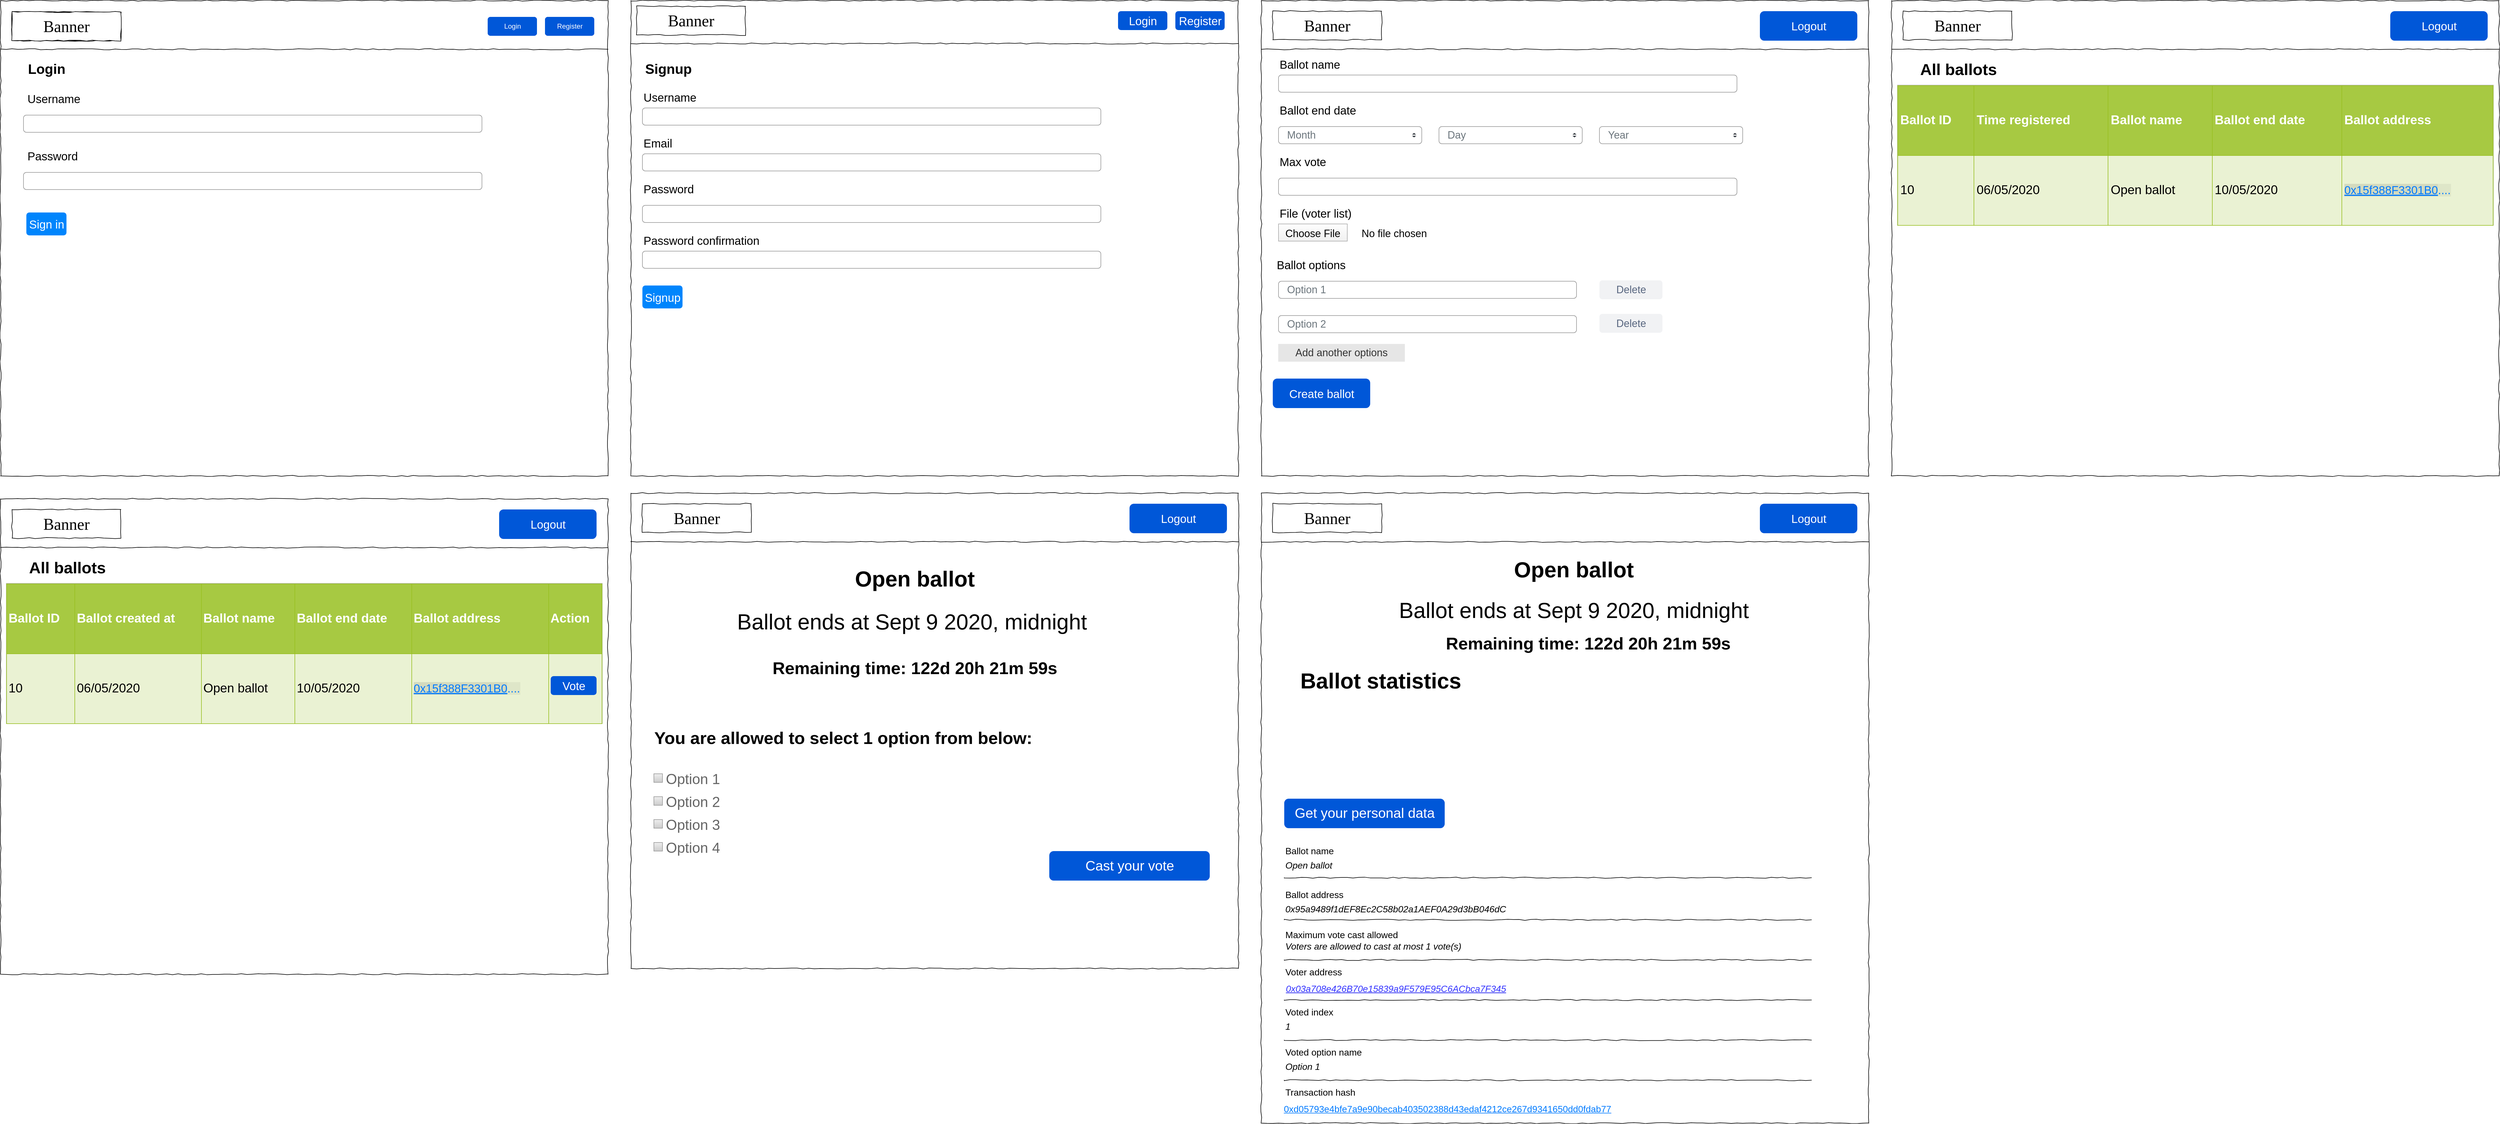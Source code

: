 <mxfile version="13.0.9" type="github"><diagram name="Page-1" id="03018318-947c-dd8e-b7a3-06fadd420f32"><mxGraphModel dx="5590" dy="1480" grid="1" gridSize="10" guides="1" tooltips="1" connect="1" arrows="1" fold="1" page="1" pageScale="1" pageWidth="1100" pageHeight="850" background="#ffffff" math="0" shadow="0"><root><mxCell id="0"/><mxCell id="1" parent="0"/><mxCell id="677b7b8949515195-9" value="" style="line;strokeWidth=1;html=1;rounded=0;shadow=0;labelBackgroundColor=none;fillColor=none;fontFamily=Verdana;fontSize=14;fontColor=#000000;align=center;comic=1;" parent="1" vertex="1"><mxGeometry x="-1080" y="930" width="1060" height="10" as="geometry"/></mxCell><mxCell id="ZQMXC3zUCRYEKw2udhes-1" value="" style="whiteSpace=wrap;html=1;rounded=0;shadow=0;labelBackgroundColor=none;strokeColor=#000000;strokeWidth=1;fillColor=none;fontFamily=Verdana;fontSize=12;fontColor=#000000;align=center;comic=1;" vertex="1" parent="1"><mxGeometry x="-1080" y="850" width="1060" height="830" as="geometry"/></mxCell><mxCell id="ZQMXC3zUCRYEKw2udhes-2" value="Banner" style="whiteSpace=wrap;html=1;rounded=0;shadow=0;labelBackgroundColor=none;strokeWidth=1;fontFamily=Verdana;fontSize=28;align=center;comic=1;" vertex="1" parent="1"><mxGeometry x="-1060" y="870" width="190" height="50" as="geometry"/></mxCell><mxCell id="ZQMXC3zUCRYEKw2udhes-9" value="Login" style="rounded=1;fillColor=#0057D8;strokeColor=none;html=1;fontColor=#ffffff;align=center;verticalAlign=middle;fontStyle=0;fontSize=12" vertex="1" parent="1"><mxGeometry x="-230" y="878.5" width="86" height="33" as="geometry"/></mxCell><mxCell id="ZQMXC3zUCRYEKw2udhes-10" value="Register" style="rounded=1;fillColor=#0057D8;strokeColor=none;html=1;fontColor=#ffffff;align=center;verticalAlign=middle;fontStyle=0;fontSize=12" vertex="1" parent="1"><mxGeometry x="-130" y="878.5" width="86" height="33" as="geometry"/></mxCell><mxCell id="ZQMXC3zUCRYEKw2udhes-11" value="Login" style="text;strokeColor=none;fillColor=none;html=1;fontSize=24;fontStyle=1;verticalAlign=middle;align=center;" vertex="1" parent="1"><mxGeometry x="-1050" y="950" width="100" height="40" as="geometry"/></mxCell><mxCell id="ZQMXC3zUCRYEKw2udhes-12" value="Username" style="fillColor=none;strokeColor=none;align=left;fontSize=20;" vertex="1" parent="1"><mxGeometry width="260" height="40" relative="1" as="geometry"><mxPoint x="-1035" y="1000" as="offset"/></mxGeometry></mxCell><mxCell id="ZQMXC3zUCRYEKw2udhes-13" value="" style="html=1;shadow=0;dashed=0;shape=mxgraph.bootstrap.rrect;rSize=5;fillColor=none;strokeColor=#999999;align=left;spacing=15;fontSize=14;fontColor=#6C767D;" vertex="1" parent="1"><mxGeometry width="800" height="30" relative="1" as="geometry"><mxPoint x="-1040" y="1050" as="offset"/></mxGeometry></mxCell><mxCell id="ZQMXC3zUCRYEKw2udhes-15" value="Password" style="fillColor=none;strokeColor=none;align=left;fontSize=20;" vertex="1" parent="1"><mxGeometry width="260" height="40" relative="1" as="geometry"><mxPoint x="-1035" y="1100" as="offset"/></mxGeometry></mxCell><mxCell id="ZQMXC3zUCRYEKw2udhes-16" value="" style="html=1;shadow=0;dashed=0;shape=mxgraph.bootstrap.rrect;rSize=5;fillColor=none;strokeColor=#999999;align=left;spacing=15;fontSize=14;fontColor=#6C767D;" vertex="1" parent="1"><mxGeometry width="800" height="30" relative="1" as="geometry"><mxPoint x="-1040" y="1150" as="offset"/></mxGeometry></mxCell><mxCell id="ZQMXC3zUCRYEKw2udhes-18" value="Sign in" style="html=1;shadow=0;dashed=0;shape=mxgraph.bootstrap.rrect;rSize=5;fillColor=#0085FC;strokeColor=none;align=center;fontSize=20;fontColor=#FFFFFF;" vertex="1" parent="1"><mxGeometry width="70" height="40" relative="1" as="geometry"><mxPoint x="-1035" y="1220" as="offset"/></mxGeometry></mxCell><mxCell id="ZQMXC3zUCRYEKw2udhes-92" value="" style="line;strokeWidth=1;html=1;rounded=0;shadow=0;labelBackgroundColor=none;fillColor=none;fontFamily=Verdana;fontSize=14;fontColor=#000000;align=center;comic=1;" vertex="1" parent="1"><mxGeometry x="20" y="920" width="1060" height="10" as="geometry"/></mxCell><mxCell id="ZQMXC3zUCRYEKw2udhes-93" value="" style="whiteSpace=wrap;html=1;rounded=0;shadow=0;labelBackgroundColor=none;strokeColor=#000000;strokeWidth=1;fillColor=none;fontFamily=Verdana;fontSize=12;fontColor=#000000;align=center;comic=1;" vertex="1" parent="1"><mxGeometry x="20" y="850" width="1060" height="830" as="geometry"/></mxCell><mxCell id="ZQMXC3zUCRYEKw2udhes-95" value="&lt;font style=&quot;font-size: 20px&quot;&gt;Login&lt;/font&gt;" style="rounded=1;fillColor=#0057D8;strokeColor=none;html=1;fontColor=#ffffff;align=center;verticalAlign=middle;fontStyle=0;fontSize=12" vertex="1" parent="1"><mxGeometry x="870" y="868.5" width="86" height="33" as="geometry"/></mxCell><mxCell id="ZQMXC3zUCRYEKw2udhes-96" value="&lt;font style=&quot;font-size: 20px&quot;&gt;Register&lt;/font&gt;" style="rounded=1;fillColor=#0057D8;strokeColor=none;html=1;fontColor=#ffffff;align=center;verticalAlign=middle;fontStyle=0;fontSize=12" vertex="1" parent="1"><mxGeometry x="970" y="868.5" width="86" height="33" as="geometry"/></mxCell><mxCell id="ZQMXC3zUCRYEKw2udhes-104" value="Banner" style="whiteSpace=wrap;html=1;rounded=0;shadow=0;labelBackgroundColor=none;strokeWidth=1;fontFamily=Verdana;fontSize=28;align=center;comic=1;" vertex="1" parent="1"><mxGeometry x="30" y="860" width="190" height="50" as="geometry"/></mxCell><mxCell id="ZQMXC3zUCRYEKw2udhes-133" value="Username" style="fillColor=none;strokeColor=none;align=left;fontSize=20;" vertex="1" parent="1"><mxGeometry x="40" y="997.5" width="260" height="40" as="geometry"/></mxCell><mxCell id="ZQMXC3zUCRYEKw2udhes-134" value="" style="html=1;shadow=0;dashed=0;shape=mxgraph.bootstrap.rrect;rSize=5;fillColor=none;strokeColor=#999999;align=left;spacing=15;fontSize=14;fontColor=#6C767D;" vertex="1" parent="1"><mxGeometry width="800" height="30" relative="1" as="geometry"><mxPoint x="40" y="1037.5" as="offset"/></mxGeometry></mxCell><mxCell id="ZQMXC3zUCRYEKw2udhes-136" value="" style="html=1;shadow=0;dashed=0;shape=mxgraph.bootstrap.rrect;rSize=5;fillColor=none;strokeColor=#999999;align=left;spacing=15;fontSize=14;fontColor=#6C767D;" vertex="1" parent="1"><mxGeometry width="800" height="30" relative="1" as="geometry"><mxPoint x="40" y="1117.5" as="offset"/></mxGeometry></mxCell><mxCell id="ZQMXC3zUCRYEKw2udhes-137" value="Password" style="fillColor=none;strokeColor=none;align=left;fontSize=20;" vertex="1" parent="1"><mxGeometry width="260" height="40" relative="1" as="geometry"><mxPoint x="40" y="1157.5" as="offset"/></mxGeometry></mxCell><mxCell id="ZQMXC3zUCRYEKw2udhes-147" value="Password confirmation" style="fillColor=none;strokeColor=none;align=left;fontSize=20;" vertex="1" parent="1"><mxGeometry width="260" height="40" relative="1" as="geometry"><mxPoint x="40" y="1247.5" as="offset"/></mxGeometry></mxCell><mxCell id="ZQMXC3zUCRYEKw2udhes-148" value="" style="html=1;shadow=0;dashed=0;shape=mxgraph.bootstrap.rrect;rSize=5;fillColor=none;strokeColor=#999999;align=left;spacing=15;fontSize=14;fontColor=#6C767D;" vertex="1" parent="1"><mxGeometry width="800" height="30" relative="1" as="geometry"><mxPoint x="40" y="1287.5" as="offset"/></mxGeometry></mxCell><mxCell id="ZQMXC3zUCRYEKw2udhes-196" value="" style="html=1;shadow=0;dashed=0;shape=mxgraph.bootstrap.rrect;rSize=5;fillColor=none;strokeColor=#999999;align=left;spacing=15;fontSize=14;fontColor=#6C767D;" vertex="1" parent="1"><mxGeometry x="40" y="1207.5" width="800" height="30" as="geometry"><mxPoint x="40" y="1250" as="offset"/></mxGeometry></mxCell><mxCell id="ZQMXC3zUCRYEKw2udhes-320" value="" style="whiteSpace=wrap;html=1;rounded=0;shadow=0;labelBackgroundColor=none;strokeColor=#000000;strokeWidth=1;fillColor=none;fontFamily=Verdana;fontSize=12;fontColor=#000000;align=center;comic=1;" vertex="1" parent="1"><mxGeometry x="1120" y="850" width="1060" height="830" as="geometry"/></mxCell><mxCell id="ZQMXC3zUCRYEKw2udhes-321" value="Banner" style="whiteSpace=wrap;html=1;rounded=0;shadow=0;labelBackgroundColor=none;strokeWidth=1;fontFamily=Verdana;fontSize=28;align=center;comic=1;" vertex="1" parent="1"><mxGeometry x="1140" y="868.5" width="190" height="50" as="geometry"/></mxCell><mxCell id="ZQMXC3zUCRYEKw2udhes-323" value="" style="line;strokeWidth=1;html=1;rounded=0;shadow=0;labelBackgroundColor=none;fillColor=none;fontFamily=Verdana;fontSize=14;fontColor=#000000;align=center;comic=1;" vertex="1" parent="1"><mxGeometry x="1120" y="930" width="1060" height="10" as="geometry"/></mxCell><mxCell id="ZQMXC3zUCRYEKw2udhes-324" value="&lt;font style=&quot;font-size: 20px&quot;&gt;Logout&lt;/font&gt;" style="rounded=1;fillColor=#0057D8;strokeColor=none;html=1;fontColor=#ffffff;align=center;verticalAlign=middle;fontStyle=0;fontSize=12" vertex="1" parent="1"><mxGeometry x="1990" y="868.5" width="170" height="51.5" as="geometry"/></mxCell><mxCell id="ZQMXC3zUCRYEKw2udhes-325" value="Ballot name" style="fillColor=none;strokeColor=none;align=left;fontSize=20;" vertex="1" parent="1"><mxGeometry x="1150" y="940" width="260" height="40" as="geometry"/></mxCell><mxCell id="ZQMXC3zUCRYEKw2udhes-326" value="" style="html=1;shadow=0;dashed=0;shape=mxgraph.bootstrap.rrect;rSize=5;fillColor=none;strokeColor=#999999;align=left;spacing=15;fontSize=14;fontColor=#6C767D;" vertex="1" parent="1"><mxGeometry width="800" height="30" relative="1" as="geometry"><mxPoint x="1150" y="980" as="offset"/></mxGeometry></mxCell><mxCell id="ZQMXC3zUCRYEKw2udhes-327" value="Ballot end date" style="fillColor=none;strokeColor=none;align=left;fontSize=20;" vertex="1" parent="1"><mxGeometry width="260" height="40" relative="1" as="geometry"><mxPoint x="1150" y="1020" as="offset"/></mxGeometry></mxCell><mxCell id="ZQMXC3zUCRYEKw2udhes-329" value="Max vote" style="fillColor=none;strokeColor=none;align=left;fontSize=20;" vertex="1" parent="1"><mxGeometry width="260" height="40" relative="1" as="geometry"><mxPoint x="1150" y="1110" as="offset"/></mxGeometry></mxCell><mxCell id="ZQMXC3zUCRYEKw2udhes-339" value="Ballot options" style="fillColor=none;strokeColor=none;align=left;fontSize=20;" vertex="1" parent="1"><mxGeometry width="260" height="40" relative="1" as="geometry"><mxPoint x="1145" y="1290" as="offset"/></mxGeometry></mxCell><mxCell id="ZQMXC3zUCRYEKw2udhes-345" value="Month" style="html=1;shadow=0;dashed=0;shape=mxgraph.bootstrap.rrect;rSize=5;fillColor=#ffffff;strokeColor=#999999;align=left;spacing=15;fontSize=18;fontColor=#6C767D;" vertex="1" parent="1"><mxGeometry x="1150" y="1070" width="250" height="30" as="geometry"/></mxCell><mxCell id="ZQMXC3zUCRYEKw2udhes-346" value="" style="shape=triangle;direction=south;fillColor=#343A40;strokeColor=none;perimeter=none;" vertex="1" parent="ZQMXC3zUCRYEKw2udhes-345"><mxGeometry x="1" y="0.5" width="7" height="3" relative="1" as="geometry"><mxPoint x="-17" y="1" as="offset"/></mxGeometry></mxCell><mxCell id="ZQMXC3zUCRYEKw2udhes-347" value="" style="shape=triangle;direction=north;fillColor=#343A40;strokeColor=none;perimeter=none;" vertex="1" parent="ZQMXC3zUCRYEKw2udhes-345"><mxGeometry x="1" y="0.5" width="7" height="3" relative="1" as="geometry"><mxPoint x="-17" y="-4" as="offset"/></mxGeometry></mxCell><mxCell id="ZQMXC3zUCRYEKw2udhes-356" value="Day" style="html=1;shadow=0;dashed=0;shape=mxgraph.bootstrap.rrect;rSize=5;fillColor=#ffffff;strokeColor=#999999;align=left;spacing=15;fontSize=18;fontColor=#6C767D;" vertex="1" parent="1"><mxGeometry x="1430" y="1070" width="250" height="30" as="geometry"/></mxCell><mxCell id="ZQMXC3zUCRYEKw2udhes-357" value="" style="shape=triangle;direction=south;fillColor=#343A40;strokeColor=none;perimeter=none;" vertex="1" parent="ZQMXC3zUCRYEKw2udhes-356"><mxGeometry x="1" y="0.5" width="7" height="3" relative="1" as="geometry"><mxPoint x="-17" y="1" as="offset"/></mxGeometry></mxCell><mxCell id="ZQMXC3zUCRYEKw2udhes-358" value="" style="shape=triangle;direction=north;fillColor=#343A40;strokeColor=none;perimeter=none;" vertex="1" parent="ZQMXC3zUCRYEKw2udhes-356"><mxGeometry x="1" y="0.5" width="7" height="3" relative="1" as="geometry"><mxPoint x="-17" y="-4" as="offset"/></mxGeometry></mxCell><mxCell id="ZQMXC3zUCRYEKw2udhes-359" value="Year" style="html=1;shadow=0;dashed=0;shape=mxgraph.bootstrap.rrect;rSize=5;fillColor=#ffffff;strokeColor=#999999;align=left;spacing=15;fontSize=18;fontColor=#6C767D;" vertex="1" parent="1"><mxGeometry x="1710" y="1070" width="250" height="30" as="geometry"/></mxCell><mxCell id="ZQMXC3zUCRYEKw2udhes-360" value="" style="shape=triangle;direction=south;fillColor=#343A40;strokeColor=none;perimeter=none;" vertex="1" parent="ZQMXC3zUCRYEKw2udhes-359"><mxGeometry x="1" y="0.5" width="7" height="3" relative="1" as="geometry"><mxPoint x="-17" y="1" as="offset"/></mxGeometry></mxCell><mxCell id="ZQMXC3zUCRYEKw2udhes-361" value="" style="shape=triangle;direction=north;fillColor=#343A40;strokeColor=none;perimeter=none;" vertex="1" parent="ZQMXC3zUCRYEKw2udhes-359"><mxGeometry x="1" y="0.5" width="7" height="3" relative="1" as="geometry"><mxPoint x="-17" y="-4" as="offset"/></mxGeometry></mxCell><mxCell id="ZQMXC3zUCRYEKw2udhes-362" value="" style="html=1;shadow=0;dashed=0;shape=mxgraph.bootstrap.rrect;rSize=5;fillColor=none;strokeColor=#999999;align=left;spacing=15;fontSize=14;fontColor=#6C767D;" vertex="1" parent="1"><mxGeometry x="1150" y="1160" width="800" height="30" as="geometry"><mxPoint x="1150" y="990" as="offset"/></mxGeometry></mxCell><mxCell id="ZQMXC3zUCRYEKw2udhes-363" value="File (voter list)" style="fillColor=none;strokeColor=none;align=left;fontSize=20;" vertex="1" parent="1"><mxGeometry x="1150" y="1200" width="150" height="40" as="geometry"/></mxCell><mxCell id="ZQMXC3zUCRYEKw2udhes-364" value="Choose File" style="fillColor=#FEFEFE;strokeColor=#AAAAAA;fontSize=18;gradientColor=#F0F0F0;" vertex="1" parent="1"><mxGeometry x="1150" y="1240" width="120" height="30" as="geometry"/></mxCell><mxCell id="ZQMXC3zUCRYEKw2udhes-365" value="No file chosen" style="fillColor=none;strokeColor=none;align=left;fontSize=18;spacing=5;" vertex="1" parent="1"><mxGeometry x="1290" y="1240" width="100" height="30" as="geometry"/></mxCell><mxCell id="ZQMXC3zUCRYEKw2udhes-367" value="&lt;font style=&quot;font-size: 18px&quot;&gt;Option 1&lt;/font&gt;" style="html=1;shadow=0;dashed=0;shape=mxgraph.bootstrap.rrect;rSize=5;fillColor=none;strokeColor=#999999;align=left;spacing=15;fontSize=14;fontColor=#6C767D;" vertex="1" parent="1"><mxGeometry x="1150" y="1340" width="520" height="30" as="geometry"/></mxCell><mxCell id="ZQMXC3zUCRYEKw2udhes-368" value="&lt;font style=&quot;font-size: 18px&quot;&gt;Option 2&lt;/font&gt;" style="html=1;shadow=0;dashed=0;shape=mxgraph.bootstrap.rrect;rSize=5;fillColor=none;strokeColor=#999999;align=left;spacing=15;fontSize=14;fontColor=#6C767D;" vertex="1" parent="1"><mxGeometry x="1150" y="1400" width="520" height="30" as="geometry"/></mxCell><mxCell id="ZQMXC3zUCRYEKw2udhes-369" style="edgeStyle=none;rounded=0;orthogonalLoop=1;jettySize=auto;html=1;exitX=0.25;exitY=1;exitDx=0;exitDy=0;" edge="1" parent="1" source="ZQMXC3zUCRYEKw2udhes-339" target="ZQMXC3zUCRYEKw2udhes-339"><mxGeometry relative="1" as="geometry"/></mxCell><mxCell id="ZQMXC3zUCRYEKw2udhes-370" value="&lt;font style=&quot;font-size: 18px&quot;&gt;Delete&lt;/font&gt;" style="rounded=1;align=center;fillColor=#F1F2F4;strokeColor=none;html=1;fontColor=#596780;fontSize=18;" vertex="1" parent="1"><mxGeometry x="1710" y="1338.5" width="110" height="33" as="geometry"/></mxCell><mxCell id="ZQMXC3zUCRYEKw2udhes-372" value="&lt;font style=&quot;font-size: 18px&quot;&gt;Delete&lt;/font&gt;" style="rounded=1;align=center;fillColor=#F1F2F4;strokeColor=none;html=1;fontColor=#596780;fontSize=12" vertex="1" parent="1"><mxGeometry x="1710" y="1397" width="110" height="33" as="geometry"/></mxCell><mxCell id="ZQMXC3zUCRYEKw2udhes-373" value="&lt;font style=&quot;font-size: 18px&quot;&gt;Add another options&lt;/font&gt;" style="rounded=1;html=1;shadow=0;dashed=0;whiteSpace=wrap;fontSize=18;fillColor=#E6E6E6;align=center;strokeColor=#E6E6E6;fontColor=#333333;arcSize=0;" vertex="1" parent="1"><mxGeometry x="1150" y="1450" width="220" height="30" as="geometry"/></mxCell><mxCell id="ZQMXC3zUCRYEKw2udhes-374" value="&lt;font style=&quot;font-size: 20px&quot;&gt;Create ballot&lt;/font&gt;" style="rounded=1;fillColor=#0057D8;strokeColor=none;html=1;fontColor=#ffffff;align=center;verticalAlign=middle;fontStyle=0;fontSize=12" vertex="1" parent="1"><mxGeometry x="1140" y="1510" width="170" height="51.5" as="geometry"/></mxCell><mxCell id="ZQMXC3zUCRYEKw2udhes-375" value="" style="whiteSpace=wrap;html=1;rounded=0;shadow=0;labelBackgroundColor=none;strokeColor=#000000;strokeWidth=1;fillColor=none;fontFamily=Verdana;fontSize=12;fontColor=#000000;align=center;comic=1;" vertex="1" parent="1"><mxGeometry x="2220" y="850" width="1060" height="830" as="geometry"/></mxCell><mxCell id="ZQMXC3zUCRYEKw2udhes-376" value="Banner" style="whiteSpace=wrap;html=1;rounded=0;shadow=0;labelBackgroundColor=none;strokeWidth=1;fontFamily=Verdana;fontSize=28;align=center;comic=1;" vertex="1" parent="1"><mxGeometry x="2240" y="868.5" width="190" height="50" as="geometry"/></mxCell><mxCell id="ZQMXC3zUCRYEKw2udhes-377" value="" style="line;strokeWidth=1;html=1;rounded=0;shadow=0;labelBackgroundColor=none;fillColor=none;fontFamily=Verdana;fontSize=14;fontColor=#000000;align=center;comic=1;" vertex="1" parent="1"><mxGeometry x="2220" y="930" width="1060" height="10" as="geometry"/></mxCell><mxCell id="ZQMXC3zUCRYEKw2udhes-378" value="&lt;font style=&quot;font-size: 20px&quot;&gt;Logout&lt;/font&gt;" style="rounded=1;fillColor=#0057D8;strokeColor=none;html=1;fontColor=#ffffff;align=center;verticalAlign=middle;fontStyle=0;fontSize=12" vertex="1" parent="1"><mxGeometry x="3090" y="868.5" width="170" height="51.5" as="geometry"/></mxCell><mxCell id="ZQMXC3zUCRYEKw2udhes-379" value="&lt;font style=&quot;font-size: 28px&quot;&gt;All ballots&amp;nbsp;&lt;/font&gt;" style="text;strokeColor=none;fillColor=none;html=1;fontSize=24;fontStyle=1;verticalAlign=middle;align=center;" vertex="1" parent="1"><mxGeometry x="2250" y="950" width="180" height="40" as="geometry"/></mxCell><mxCell id="ZQMXC3zUCRYEKw2udhes-412" value="&lt;table border=&quot;1&quot; width=&quot;100%&quot; cellpadding=&quot;4&quot; style=&quot;width: 100% ; height: 100% ; border-collapse: collapse ; font-size: 22px&quot;&gt;&lt;tbody style=&quot;font-size: 22px&quot;&gt;&lt;tr style=&quot;background-color: rgb(167 , 201 , 66) ; color: rgb(255 , 255 , 255) ; border: 1px solid rgb(152 , 191 , 33) ; font-size: 22px&quot;&gt;&lt;th align=&quot;left&quot; style=&quot;font-size: 22px&quot;&gt;Ballot ID&lt;/th&gt;&lt;th align=&quot;left&quot; style=&quot;font-size: 22px&quot;&gt;Time registered&lt;/th&gt;&lt;th align=&quot;left&quot; style=&quot;font-size: 22px&quot;&gt;Ballot name&lt;/th&gt;&lt;td&gt;&lt;span style=&quot;font-weight: 700&quot;&gt;Ballot end date&lt;/span&gt;&lt;br&gt;&lt;/td&gt;&lt;td&gt;&lt;span style=&quot;font-weight: 700&quot;&gt;Ballot address&lt;/span&gt;&lt;br&gt;&lt;/td&gt;&lt;/tr&gt;&lt;tr style=&quot;background-color: rgb(234 , 242 , 211) ; border: 1px solid rgb(152 , 191 , 33) ; font-size: 22px&quot;&gt;&lt;td style=&quot;font-size: 22px&quot;&gt;10&lt;/td&gt;&lt;td style=&quot;font-size: 22px&quot;&gt;06/05/2020&lt;/td&gt;&lt;td style=&quot;font-size: 22px&quot;&gt;Open ballot&lt;/td&gt;&lt;td&gt;10/05/2020&lt;/td&gt;&lt;td&gt;&lt;font style=&quot;box-sizing: border-box ; color: rgb(0 , 123 , 255) ; background-color: rgba(0 , 0 , 0 , 0.05) ; font-size: 20px&quot;&gt;&lt;a href=&quot;https://ropsten.etherscan.io/address/0x15f388F3301B0E560E350371CAD90F9efa570Fa0&quot; style=&quot;box-sizing: border-box ; color: rgb(0 , 123 , 255) ; background-color: rgba(0 , 0 , 0 , 0.05)&quot;&gt;0x15f388F3301B0&lt;/a&gt;....&lt;/font&gt;&lt;br&gt;&lt;/td&gt;&lt;/tr&gt;&lt;/tbody&gt;&lt;/table&gt;" style="text;html=1;strokeColor=#c0c0c0;fillColor=#ffffff;overflow=fill;rounded=0;fontSize=22;" vertex="1" parent="1"><mxGeometry x="2230" y="997.5" width="1040" height="245" as="geometry"/></mxCell><mxCell id="ZQMXC3zUCRYEKw2udhes-414" value="" style="whiteSpace=wrap;html=1;rounded=0;shadow=0;labelBackgroundColor=none;strokeColor=#000000;strokeWidth=1;fillColor=none;fontFamily=Verdana;fontSize=12;fontColor=#000000;align=center;comic=1;" vertex="1" parent="1"><mxGeometry x="-1080" y="1720" width="1060" height="830" as="geometry"/></mxCell><mxCell id="ZQMXC3zUCRYEKw2udhes-415" value="Banner" style="whiteSpace=wrap;html=1;rounded=0;shadow=0;labelBackgroundColor=none;strokeWidth=1;fontFamily=Verdana;fontSize=28;align=center;comic=1;" vertex="1" parent="1"><mxGeometry x="-1060" y="1738.5" width="190" height="50" as="geometry"/></mxCell><mxCell id="ZQMXC3zUCRYEKw2udhes-416" value="" style="line;strokeWidth=1;html=1;rounded=0;shadow=0;labelBackgroundColor=none;fillColor=none;fontFamily=Verdana;fontSize=14;fontColor=#000000;align=center;comic=1;" vertex="1" parent="1"><mxGeometry x="-1080" y="1800" width="1060" height="10" as="geometry"/></mxCell><mxCell id="ZQMXC3zUCRYEKw2udhes-417" value="&lt;font style=&quot;font-size: 20px&quot;&gt;Logout&lt;/font&gt;" style="rounded=1;fillColor=#0057D8;strokeColor=none;html=1;fontColor=#ffffff;align=center;verticalAlign=middle;fontStyle=0;fontSize=12" vertex="1" parent="1"><mxGeometry x="-210" y="1738.5" width="170" height="51.5" as="geometry"/></mxCell><mxCell id="ZQMXC3zUCRYEKw2udhes-418" value="&lt;font style=&quot;font-size: 28px&quot;&gt;All ballots&amp;nbsp;&lt;/font&gt;" style="text;strokeColor=none;fillColor=none;html=1;fontSize=24;fontStyle=1;verticalAlign=middle;align=center;" vertex="1" parent="1"><mxGeometry x="-1050" y="1820" width="180" height="40" as="geometry"/></mxCell><mxCell id="ZQMXC3zUCRYEKw2udhes-419" value="&lt;table border=&quot;1&quot; width=&quot;100%&quot; cellpadding=&quot;3&quot; style=&quot;width: 100% ; height: 100% ; border-collapse: collapse ; font-size: 22px&quot;&gt;&lt;tbody style=&quot;font-size: 22px&quot;&gt;&lt;tr style=&quot;background-color: rgb(167 , 201 , 66) ; color: rgb(255 , 255 , 255) ; border: 1px solid rgb(152 , 191 , 33) ; font-size: 22px&quot;&gt;&lt;th align=&quot;left&quot; style=&quot;font-size: 22px&quot;&gt;Ballot ID&lt;/th&gt;&lt;th align=&quot;left&quot; style=&quot;font-size: 22px&quot;&gt;Ballot created at&lt;/th&gt;&lt;th align=&quot;left&quot; style=&quot;font-size: 22px&quot;&gt;Ballot name&lt;/th&gt;&lt;td&gt;&lt;span style=&quot;font-weight: 700&quot;&gt;Ballot end date&lt;/span&gt;&lt;br&gt;&lt;/td&gt;&lt;td&gt;&lt;span style=&quot;font-weight: 700&quot;&gt;Ballot address&lt;/span&gt;&lt;br&gt;&lt;/td&gt;&lt;td&gt;&lt;span style=&quot;color: rgba(0 , 0 , 0 , 0) ; font-family: monospace ; font-size: 0px ; background-color: rgb(248 , 249 , 250)&quot;&gt;%3CmxGraphModel%3E%3Croot%3E%3CmxCell%20id%3D%220%22%2F%3E%3CmxCell%20id%3D%221%22%20parent%3D%220%22%2F%3E%3CmxCell%20id%3D%222%22%20value%3D%22%22%20style%3D%22whiteSpace%3Dwrap%3Bhtml%3D1%3Brounded%3D0%3Bshadow%3D0%3BlabelBackgroundColor%3Dnone%3BstrokeColor%3D%23000000%3BstrokeWidth%3D1%3BfillColor%3Dnone%3BfontFamily%3DVerdana%3BfontSize%3D12%3BfontColor%3D%23000000%3Balign%3Dcenter%3Bcomic%3D1%3B%22%20vertex%3D%221%22%20parent%3D%221%22%3E%3CmxGeometry%20x%3D%222220%22%20y%3D%22860%22%20width%3D%221060%22%20height%3D%22830%22%20as%3D%22geometry%22%2F%3E%3C%2FmxCell%3E%3CmxCell%20id%3D%223%22%20value%3D%22Banner%22%20style%3D%22whiteSpace%3Dwrap%3Bhtml%3D1%3Brounded%3D0%3Bshadow%3D0%3BlabelBackgroundColor%3Dnone%3BstrokeWidth%3D1%3BfontFamily%3DVerdana%3BfontSize%3D28%3Balign%3Dcenter%3Bcomic%3D1%3B%22%20vertex%3D%221%22%20parent%3D%221%22%3E%3CmxGeometry%20x%3D%222240%22%20y%3D%22878.5%22%20width%3D%22190%22%20height%3D%2250%22%20as%3D%22geometry%22%2F%3E%3C%2FmxCell%3E%3CmxCell%20id%3D%224%22%20value%3D%22%22%20style%3D%22line%3BstrokeWidth%3D1%3Bhtml%3D1%3Brounded%3D0%3Bshadow%3D0%3BlabelBackgroundColor%3Dnone%3BfillColor%3Dnone%3BfontFamily%3DVerdana%3BfontSize%3D14%3BfontColor%3D%23000000%3Balign%3Dcenter%3Bcomic%3D1%3B%22%20vertex%3D%221%22%20parent%3D%221%22%3E%3CmxGeometry%20x%3D%222220%22%20y%3D%22940%22%20width%3D%221060%22%20height%3D%2210%22%20as%3D%22geometry%22%2F%3E%3C%2FmxCell%3E%3CmxCell%20id%3D%225%22%20value%3D%22%26lt%3Bfont%20style%3D%26quot%3Bfont-size%3A%2020px%26quot%3B%26gt%3BLogout%26lt%3B%2Ffont%26gt%3B%22%20style%3D%22rounded%3D1%3BfillColor%3D%230057D8%3BstrokeColor%3Dnone%3Bhtml%3D1%3BfontColor%3D%23ffffff%3Balign%3Dcenter%3BverticalAlign%3Dmiddle%3BfontStyle%3D0%3BfontSize%3D12%22%20vertex%3D%221%22%20parent%3D%221%22%3E%3CmxGeometry%20x%3D%223090%22%20y%3D%22878.5%22%20width%3D%22170%22%20height%3D%2251.5%22%20as%3D%22geometry%22%2F%3E%3C%2FmxCell%3E%3CmxCell%20id%3D%226%22%20value%3D%22%26lt%3Bfont%20style%3D%26quot%3Bfont-size%3A%2028px%26quot%3B%26gt%3BAll%20ballots%26amp%3Bnbsp%3B%26lt%3B%2Ffont%26gt%3B%22%20style%3D%22text%3BstrokeColor%3Dnone%3BfillColor%3Dnone%3Bhtml%3D1%3BfontSize%3D24%3BfontStyle%3D1%3BverticalAlign%3Dmiddle%3Balign%3Dcenter%3B%22%20vertex%3D%221%22%20parent%3D%221%22%3E%3CmxGeometry%20x%3D%222250%22%20y%3D%22960%22%20width%3D%22180%22%20height%3D%2240%22%20as%3D%22geometry%22%2F%3E%3C%2FmxCell%3E%3CmxCell%20id%3D%227%22%20value%3D%22%26lt%3Btable%20border%3D%26quot%3B1%26quot%3B%20width%3D%26quot%3B100%25%26quot%3B%20cellpadding%3D%26quot%3B4%26quot%3B%20style%3D%26quot%3Bwidth%3A%20100%25%20%3B%20height%3A%20100%25%20%3B%20border-collapse%3A%20collapse%20%3B%20font-size%3A%2022px%26quot%3B%26gt%3B%26lt%3Btbody%20style%3D%26quot%3Bfont-size%3A%2022px%26quot%3B%26gt%3B%26lt%3Btr%20style%3D%26quot%3Bbackground-color%3A%20rgb(167%20%2C%20201%20%2C%2066)%20%3B%20color%3A%20rgb(255%20%2C%20255%20%2C%20255)%20%3B%20border%3A%201px%20solid%20rgb(152%20%2C%20191%20%2C%2033)%20%3B%20font-size%3A%2022px%26quot%3B%26gt%3B%26lt%3Bth%20align%3D%26quot%3Bleft%26quot%3B%20style%3D%26quot%3Bfont-size%3A%2022px%26quot%3B%26gt%3BBallot%20ID%26lt%3B%2Fth%26gt%3B%26lt%3Bth%20align%3D%26quot%3Bleft%26quot%3B%20style%3D%26quot%3Bfont-size%3A%2022px%26quot%3B%26gt%3BTime%20registered%26lt%3B%2Fth%26gt%3B%26lt%3Bth%20align%3D%26quot%3Bleft%26quot%3B%20style%3D%26quot%3Bfont-size%3A%2022px%26quot%3B%26gt%3BBallot%20name%26lt%3B%2Fth%26gt%3B%26lt%3Btd%26gt%3B%26lt%3Bspan%20style%3D%26quot%3Bfont-weight%3A%20700%26quot%3B%26gt%3BBallot%20end%20date%26lt%3B%2Fspan%26gt%3B%26lt%3Bbr%26gt%3B%26lt%3B%2Ftd%26gt%3B%26lt%3Btd%26gt%3B%26lt%3Bspan%20style%3D%26quot%3Bfont-weight%3A%20700%26quot%3B%26gt%3BBallot%20address%26lt%3B%2Fspan%26gt%3B%26lt%3Bbr%26gt%3B%26lt%3B%2Ftd%26gt%3B%26lt%3B%2Ftr%26gt%3B%26lt%3Btr%20style%3D%26quot%3Bbackground-color%3A%20rgb(234%20%2C%20242%20%2C%20211)%20%3B%20border%3A%201px%20solid%20rgb(152%20%2C%20191%20%2C%2033)%20%3B%20font-size%3A%2022px%26quot%3B%26gt%3B%26lt%3Btd%20style%3D%26quot%3Bfont-size%3A%2022px%26quot%3B%26gt%3B10%26lt%3B%2Ftd%26gt%3B%26lt%3Btd%20style%3D%26quot%3Bfont-size%3A%2022px%26quot%3B%26gt%3B06%2F05%2F2020%26lt%3B%2Ftd%26gt%3B%26lt%3Btd%20style%3D%26quot%3Bfont-size%3A%2022px%26quot%3B%26gt%3BOpen%20ballot%26lt%3B%2Ftd%26gt%3B%26lt%3Btd%26gt%3B10%2F05%2F2020%26lt%3B%2Ftd%26gt%3B%26lt%3Btd%26gt%3B%26lt%3Bfont%20style%3D%26quot%3Bbox-sizing%3A%20border-box%20%3B%20color%3A%20rgb(0%20%2C%20123%20%2C%20255)%20%3B%20background-color%3A%20rgba(0%20%2C%200%20%2C%200%20%2C%200.05)%20%3B%20font-size%3A%2020px%26quot%3B%26gt%3B%26lt%3Ba%20href%3D%26quot%3Bhttps%3A%2F%2Fropsten.etherscan.io%2Faddress%2F0x15f388F3301B0E560E350371CAD90F9efa570Fa0%26quot%3B%20style%3D%26quot%3Bbox-sizing%3A%20border-box%20%3B%20color%3A%20rgb(0%20%2C%20123%20%2C%20255)%20%3B%20background-color%3A%20rgba(0%20%2C%200%20%2C%200%20%2C%200.05)%26quot%3B%26gt%3B0x15f388F3301B0%26lt%3B%2Fa%26gt%3B....%26lt%3B%2Ffont%26gt%3B%26lt%3Bbr%26gt%3B%26lt%3B%2Ftd%26gt%3B%26lt%3B%2Ftr%26gt%3B%26lt%3B%2Ftbody%26gt%3B%26lt%3B%2Ftable%26gt%3B%22%20style%3D%22text%3Bhtml%3D1%3BstrokeColor%3D%23c0c0c0%3BfillColor%3D%23ffffff%3Boverflow%3Dfill%3Brounded%3D0%3BfontSize%3D22%3B%22%20vertex%3D%221%22%20parent%3D%221%22%3E%3CmxGeometry%20x%3D%222230%22%20y%3D%221007.5%22%20width%3D%221040%22%20height%3D%22245%22%20as%3D%22geometry%22%2F%3E%3C%2FmxCell%3E%3C%2Froot%3E%3C%2FmxGraphModel%3E&lt;/span&gt;&lt;b&gt;Action&lt;/b&gt;&lt;/td&gt;&lt;/tr&gt;&lt;tr style=&quot;background-color: rgb(234 , 242 , 211) ; border: 1px solid rgb(152 , 191 , 33) ; font-size: 22px&quot;&gt;&lt;td style=&quot;font-size: 22px&quot;&gt;10&lt;/td&gt;&lt;td style=&quot;font-size: 22px&quot;&gt;06/05/2020&lt;/td&gt;&lt;td style=&quot;font-size: 22px&quot;&gt;Open ballot&lt;/td&gt;&lt;td&gt;10/05/2020&lt;/td&gt;&lt;td&gt;&lt;font style=&quot;box-sizing: border-box ; color: rgb(0 , 123 , 255) ; background-color: rgba(0 , 0 , 0 , 0.05) ; font-size: 20px&quot;&gt;&lt;a href=&quot;https://ropsten.etherscan.io/address/0x15f388F3301B0E560E350371CAD90F9efa570Fa0&quot; style=&quot;box-sizing: border-box ; color: rgb(0 , 123 , 255) ; background-color: rgba(0 , 0 , 0 , 0.05)&quot;&gt;0x15f388F3301B0&lt;/a&gt;....&lt;/font&gt;&lt;br&gt;&lt;/td&gt;&lt;td&gt;&lt;br&gt;&lt;/td&gt;&lt;/tr&gt;&lt;/tbody&gt;&lt;/table&gt;" style="text;html=1;strokeColor=#c0c0c0;fillColor=#ffffff;overflow=fill;rounded=0;fontSize=22;" vertex="1" parent="1"><mxGeometry x="-1070" y="1867.5" width="1040" height="245" as="geometry"/></mxCell><mxCell id="ZQMXC3zUCRYEKw2udhes-420" value="&lt;font&gt;&lt;font style=&quot;font-size: 20px&quot;&gt;Vote&lt;/font&gt;&lt;br&gt;&lt;/font&gt;" style="rounded=1;fillColor=#0057D8;align=center;strokeColor=none;html=1;fontColor=#ffffff;fontSize=12" vertex="1" parent="1"><mxGeometry x="-120" y="2029.5" width="80" height="33" as="geometry"/></mxCell><mxCell id="ZQMXC3zUCRYEKw2udhes-425" value="Email" style="fillColor=none;strokeColor=none;align=left;fontSize=20;" vertex="1" parent="1"><mxGeometry width="260" height="40" relative="1" as="geometry"><mxPoint x="40" y="1077.5" as="offset"/></mxGeometry></mxCell><mxCell id="ZQMXC3zUCRYEKw2udhes-426" value="Signup" style="text;strokeColor=none;fillColor=none;html=1;fontSize=24;fontStyle=1;verticalAlign=middle;align=center;" vertex="1" parent="1"><mxGeometry x="30" y="950" width="110" height="40" as="geometry"/></mxCell><mxCell id="ZQMXC3zUCRYEKw2udhes-430" value="" style="whiteSpace=wrap;html=1;rounded=0;shadow=0;labelBackgroundColor=none;strokeColor=#000000;strokeWidth=1;fillColor=none;fontFamily=Verdana;fontSize=12;fontColor=#000000;align=center;comic=1;" vertex="1" parent="1"><mxGeometry x="20" y="1710" width="1060" height="830" as="geometry"/></mxCell><mxCell id="ZQMXC3zUCRYEKw2udhes-431" value="Banner" style="whiteSpace=wrap;html=1;rounded=0;shadow=0;labelBackgroundColor=none;strokeWidth=1;fontFamily=Verdana;fontSize=28;align=center;comic=1;" vertex="1" parent="1"><mxGeometry x="40" y="1728.5" width="190" height="50" as="geometry"/></mxCell><mxCell id="ZQMXC3zUCRYEKw2udhes-432" value="" style="line;strokeWidth=1;html=1;rounded=0;shadow=0;labelBackgroundColor=none;fillColor=none;fontFamily=Verdana;fontSize=14;fontColor=#000000;align=center;comic=1;" vertex="1" parent="1"><mxGeometry x="20" y="1790" width="1060" height="10" as="geometry"/></mxCell><mxCell id="ZQMXC3zUCRYEKw2udhes-433" value="&lt;font style=&quot;font-size: 20px&quot;&gt;Logout&lt;/font&gt;" style="rounded=1;fillColor=#0057D8;strokeColor=none;html=1;fontColor=#ffffff;align=center;verticalAlign=middle;fontStyle=0;fontSize=12" vertex="1" parent="1"><mxGeometry x="890" y="1728.5" width="170" height="51.5" as="geometry"/></mxCell><mxCell id="ZQMXC3zUCRYEKw2udhes-434" value="&lt;font style=&quot;font-size: 38px&quot;&gt;Open ballot&lt;/font&gt;" style="text;strokeColor=none;fillColor=none;html=1;fontSize=38;fontStyle=1;verticalAlign=middle;align=center;" vertex="1" parent="1"><mxGeometry x="240" y="1810" width="550" height="100" as="geometry"/></mxCell><mxCell id="ZQMXC3zUCRYEKw2udhes-435" value="Ballot ends at Sept 9 2020, midnight" style="text;strokeColor=none;fillColor=none;html=1;fontSize=38;fontStyle=0;verticalAlign=middle;align=center;" vertex="1" parent="1"><mxGeometry x="240" y="1900" width="540" height="70" as="geometry"/></mxCell><mxCell id="ZQMXC3zUCRYEKw2udhes-436" value="&lt;font style=&quot;font-size: 30px&quot;&gt;Remaining time: 122d 20h 21m 59s&lt;/font&gt;" style="text;strokeColor=none;fillColor=none;html=1;fontSize=38;fontStyle=1;verticalAlign=middle;align=center;" vertex="1" parent="1"><mxGeometry x="255" y="1962.5" width="520" height="100" as="geometry"/></mxCell><mxCell id="ZQMXC3zUCRYEKw2udhes-437" value="&lt;font style=&quot;font-size: 30px&quot;&gt;You are allowed to select 1 option from below:&lt;/font&gt;" style="text;strokeColor=none;fillColor=none;html=1;fontSize=38;fontStyle=1;verticalAlign=middle;align=center;" vertex="1" parent="1"><mxGeometry x="30" y="2085" width="720" height="100" as="geometry"/></mxCell><mxCell id="ZQMXC3zUCRYEKw2udhes-438" value="&lt;font style=&quot;font-size: 25px&quot;&gt;Option 1&lt;/font&gt;" style="strokeWidth=1;shadow=0;dashed=0;align=center;html=1;shape=mxgraph.mockup.forms.rrect;rSize=0;fillColor=#eeeeee;strokeColor=#999999;gradientColor=#cccccc;align=left;spacingLeft=4;fontSize=17;fontColor=#666666;labelPosition=right;" vertex="1" parent="1"><mxGeometry x="60" y="2200" width="15" height="15" as="geometry"/></mxCell><mxCell id="ZQMXC3zUCRYEKw2udhes-445" value="&lt;font style=&quot;font-size: 25px&quot;&gt;Option 2&lt;br&gt;&lt;/font&gt;" style="strokeWidth=1;shadow=0;dashed=0;align=center;html=1;shape=mxgraph.mockup.forms.rrect;rSize=0;fillColor=#eeeeee;strokeColor=#999999;gradientColor=#cccccc;align=left;spacingLeft=4;fontSize=17;fontColor=#666666;labelPosition=right;" vertex="1" parent="1"><mxGeometry x="60" y="2240" width="15" height="15" as="geometry"/></mxCell><mxCell id="ZQMXC3zUCRYEKw2udhes-447" value="&lt;font style=&quot;font-size: 25px&quot;&gt;Option 3&lt;/font&gt;" style="strokeWidth=1;shadow=0;dashed=0;align=center;html=1;shape=mxgraph.mockup.forms.rrect;rSize=0;fillColor=#eeeeee;strokeColor=#999999;gradientColor=#cccccc;align=left;spacingLeft=4;fontSize=17;fontColor=#666666;labelPosition=right;" vertex="1" parent="1"><mxGeometry x="60" y="2280" width="15" height="15" as="geometry"/></mxCell><mxCell id="ZQMXC3zUCRYEKw2udhes-448" value="&lt;font style=&quot;font-size: 25px&quot;&gt;Option 4&lt;/font&gt;" style="strokeWidth=1;shadow=0;dashed=0;align=center;html=1;shape=mxgraph.mockup.forms.rrect;rSize=0;fillColor=#eeeeee;strokeColor=#999999;gradientColor=#cccccc;align=left;spacingLeft=4;fontSize=17;fontColor=#666666;labelPosition=right;" vertex="1" parent="1"><mxGeometry x="60" y="2320" width="15" height="15" as="geometry"/></mxCell><mxCell id="ZQMXC3zUCRYEKw2udhes-451" value="&lt;font style=&quot;font-size: 24px&quot;&gt;Cast your vote&lt;/font&gt;" style="rounded=1;fillColor=#0057D8;strokeColor=none;html=1;fontColor=#ffffff;align=center;verticalAlign=middle;fontStyle=0;fontSize=12" vertex="1" parent="1"><mxGeometry x="750" y="2335" width="280" height="51.5" as="geometry"/></mxCell><mxCell id="ZQMXC3zUCRYEKw2udhes-457" value="" style="whiteSpace=wrap;html=1;rounded=0;shadow=0;labelBackgroundColor=none;strokeColor=#000000;strokeWidth=1;fillColor=none;fontFamily=Verdana;fontSize=12;fontColor=#000000;align=center;comic=1;" vertex="1" parent="1"><mxGeometry x="1120" y="1710" width="1060" height="1100" as="geometry"/></mxCell><mxCell id="ZQMXC3zUCRYEKw2udhes-458" value="Banner" style="whiteSpace=wrap;html=1;rounded=0;shadow=0;labelBackgroundColor=none;strokeWidth=1;fontFamily=Verdana;fontSize=28;align=center;comic=1;" vertex="1" parent="1"><mxGeometry x="1140" y="1728.5" width="190" height="50" as="geometry"/></mxCell><mxCell id="ZQMXC3zUCRYEKw2udhes-459" value="" style="line;strokeWidth=1;html=1;rounded=0;shadow=0;labelBackgroundColor=none;fillColor=none;fontFamily=Verdana;fontSize=14;fontColor=#000000;align=center;comic=1;" vertex="1" parent="1"><mxGeometry x="1120" y="1790" width="1060" height="10" as="geometry"/></mxCell><mxCell id="ZQMXC3zUCRYEKw2udhes-460" value="&lt;font style=&quot;font-size: 20px&quot;&gt;Logout&lt;/font&gt;" style="rounded=1;fillColor=#0057D8;strokeColor=none;html=1;fontColor=#ffffff;align=center;verticalAlign=middle;fontStyle=0;fontSize=12" vertex="1" parent="1"><mxGeometry x="1990" y="1728.5" width="170" height="51.5" as="geometry"/></mxCell><mxCell id="ZQMXC3zUCRYEKw2udhes-467" value="&lt;font style=&quot;font-size: 38px&quot;&gt;Open ballot&lt;/font&gt;" style="text;strokeColor=none;fillColor=none;html=1;fontSize=38;fontStyle=1;verticalAlign=middle;align=center;" vertex="1" parent="1"><mxGeometry x="1390" y="1808.75" width="550" height="71.25" as="geometry"/></mxCell><mxCell id="ZQMXC3zUCRYEKw2udhes-468" value="Ballot ends at Sept 9 2020, midnight" style="text;strokeColor=none;fillColor=none;html=1;fontSize=38;fontStyle=0;verticalAlign=middle;align=center;" vertex="1" parent="1"><mxGeometry x="1395" y="1880" width="540" height="70" as="geometry"/></mxCell><mxCell id="ZQMXC3zUCRYEKw2udhes-469" value="&lt;font style=&quot;font-size: 30px&quot;&gt;Remaining time: 122d 20h 21m 59s&lt;/font&gt;" style="text;strokeColor=none;fillColor=none;html=1;fontSize=38;fontStyle=1;verticalAlign=middle;align=center;" vertex="1" parent="1"><mxGeometry x="1430" y="1940" width="520" height="60.5" as="geometry"/></mxCell><mxCell id="ZQMXC3zUCRYEKw2udhes-470" value="&lt;font style=&quot;font-size: 38px&quot;&gt;Ballot statistics&lt;/font&gt;" style="text;strokeColor=none;fillColor=none;html=1;fontSize=38;fontStyle=1;verticalAlign=middle;align=center;" vertex="1" parent="1"><mxGeometry x="1140" y="2006" width="375" height="64" as="geometry"/></mxCell><mxCell id="ZQMXC3zUCRYEKw2udhes-471" value="" style="shape=image;html=1;verticalAlign=top;verticalLabelPosition=bottom;labelBackgroundColor=#ffffff;imageAspect=0;aspect=fixed;image=https://cdn2.iconfinder.com/data/icons/circle-icons-1/64/piechart-128.png;fontSize=20;" vertex="1" parent="1"><mxGeometry x="1270" y="2070" width="139.5" height="139.5" as="geometry"/></mxCell><mxCell id="ZQMXC3zUCRYEKw2udhes-472" value="" style="shape=image;html=1;verticalAlign=top;verticalLabelPosition=bottom;labelBackgroundColor=#ffffff;imageAspect=0;aspect=fixed;image=https://cdn2.iconfinder.com/data/icons/circle-icons-1/64/piechart-128.png;fontSize=20;" vertex="1" parent="1"><mxGeometry x="1825" y="2070" width="140" height="140" as="geometry"/></mxCell><mxCell id="ZQMXC3zUCRYEKw2udhes-473" value="&lt;font style=&quot;font-size: 24px&quot;&gt;Get your personal data&lt;/font&gt;" style="rounded=1;fillColor=#0057D8;strokeColor=none;html=1;fontColor=#ffffff;align=center;verticalAlign=middle;fontStyle=0;fontSize=12" vertex="1" parent="1"><mxGeometry x="1160" y="2243.5" width="280" height="51.5" as="geometry"/></mxCell><mxCell id="ZQMXC3zUCRYEKw2udhes-474" value="Ballot name" style="fillColor=none;strokeColor=none;align=left;fontSize=16;" vertex="1" parent="1"><mxGeometry x="1160" y="2320" width="260" height="26.5" as="geometry"/></mxCell><mxCell id="ZQMXC3zUCRYEKw2udhes-490" value="Open ballot" style="fillColor=none;strokeColor=none;align=left;fontSize=16;fontStyle=2" vertex="1" parent="1"><mxGeometry x="1160" y="2346.5" width="260" height="23.5" as="geometry"/></mxCell><mxCell id="ZQMXC3zUCRYEKw2udhes-491" value="Ballot address" style="fillColor=none;strokeColor=none;align=left;fontSize=16;" vertex="1" parent="1"><mxGeometry x="1160" y="2400" width="260" height="20" as="geometry"/></mxCell><mxCell id="ZQMXC3zUCRYEKw2udhes-492" value="" style="line;strokeWidth=1;html=1;rounded=0;shadow=0;labelBackgroundColor=none;fillColor=none;fontFamily=Verdana;fontSize=14;fontColor=#000000;align=center;comic=1;" vertex="1" parent="1"><mxGeometry x="1160" y="2376.5" width="920" height="10" as="geometry"/></mxCell><mxCell id="ZQMXC3zUCRYEKw2udhes-493" value="0x95a9489f1dEF8Ec2C58b02a1AEF0A29d3bB046dC" style="fillColor=none;strokeColor=none;align=left;fontSize=16;fontStyle=2" vertex="1" parent="1"><mxGeometry x="1160" y="2420" width="500" height="30" as="geometry"/></mxCell><mxCell id="ZQMXC3zUCRYEKw2udhes-494" value="Maximum vote cast allowed" style="fillColor=none;strokeColor=none;align=left;fontSize=16;" vertex="1" parent="1"><mxGeometry x="1160" y="2470" width="260" height="20" as="geometry"/></mxCell><mxCell id="ZQMXC3zUCRYEKw2udhes-495" value="Voters are allowed to cast at most 1 vote(s)" style="fillColor=none;strokeColor=none;align=left;fontSize=16;fontStyle=2" vertex="1" parent="1"><mxGeometry x="1160" y="2490" width="500" height="20" as="geometry"/></mxCell><mxCell id="ZQMXC3zUCRYEKw2udhes-498" value="Voter address" style="fillColor=none;strokeColor=none;align=left;fontSize=16;" vertex="1" parent="1"><mxGeometry x="1160" y="2530" width="260" height="30" as="geometry"/></mxCell><mxCell id="ZQMXC3zUCRYEKw2udhes-507" value="" style="line;strokeWidth=1;html=1;rounded=0;shadow=0;labelBackgroundColor=none;fillColor=none;fontFamily=Verdana;fontSize=14;fontColor=#000000;align=center;comic=1;" vertex="1" parent="1"><mxGeometry x="1160" y="2450" width="920" height="10" as="geometry"/></mxCell><mxCell id="ZQMXC3zUCRYEKw2udhes-508" value="" style="line;strokeWidth=1;html=1;rounded=0;shadow=0;labelBackgroundColor=none;fillColor=none;fontFamily=Verdana;fontSize=14;fontColor=#000000;align=center;comic=1;" vertex="1" parent="1"><mxGeometry x="1160" y="2520" width="920" height="10" as="geometry"/></mxCell><mxCell id="ZQMXC3zUCRYEKw2udhes-509" value="" style="line;strokeWidth=1;html=1;rounded=0;shadow=0;labelBackgroundColor=none;fillColor=none;fontFamily=Verdana;fontSize=14;fontColor=#000000;align=center;comic=1;" vertex="1" parent="1"><mxGeometry x="1160" y="2590" width="920" height="10" as="geometry"/></mxCell><mxCell id="ZQMXC3zUCRYEKw2udhes-510" value="Voted index" style="fillColor=none;strokeColor=none;align=left;fontSize=16;" vertex="1" parent="1"><mxGeometry x="1160" y="2600" width="260" height="30" as="geometry"/></mxCell><mxCell id="ZQMXC3zUCRYEKw2udhes-511" value="1" style="fillColor=none;strokeColor=none;align=left;fontSize=16;fontStyle=2" vertex="1" parent="1"><mxGeometry x="1160" y="2630" width="500" height="20" as="geometry"/></mxCell><mxCell id="ZQMXC3zUCRYEKw2udhes-512" value="" style="line;strokeWidth=1;html=1;rounded=0;shadow=0;labelBackgroundColor=none;fillColor=none;fontFamily=Verdana;fontSize=14;fontColor=#000000;align=center;comic=1;" vertex="1" parent="1"><mxGeometry x="1160" y="2660" width="920" height="10" as="geometry"/></mxCell><UserObject label="&lt;span style=&quot;font-size: 16px ; font-style: italic ; text-align: left&quot;&gt;&lt;font color=&quot;#3333ff&quot;&gt;0x03a708e426B70e15839a9F579E95C6ACbca7F345&lt;/font&gt;&lt;/span&gt;" link="0x03a708e426B70e15839a9F579E95C6ACbca7F345" id="ZQMXC3zUCRYEKw2udhes-513"><mxCell style="text;html=1;strokeColor=none;fillColor=none;whiteSpace=wrap;align=center;verticalAlign=middle;fontColor=#0000EE;fontStyle=4;" vertex="1" parent="1"><mxGeometry x="1160" y="2560" width="390" height="30" as="geometry"/></mxCell></UserObject><mxCell id="ZQMXC3zUCRYEKw2udhes-514" value="Voted option name" style="fillColor=none;strokeColor=none;align=left;fontSize=16;" vertex="1" parent="1"><mxGeometry x="1160" y="2670" width="260" height="30" as="geometry"/></mxCell><mxCell id="ZQMXC3zUCRYEKw2udhes-515" value="Option 1" style="fillColor=none;strokeColor=none;align=left;fontSize=16;fontStyle=2" vertex="1" parent="1"><mxGeometry x="1160" y="2700" width="500" height="20" as="geometry"/></mxCell><mxCell id="ZQMXC3zUCRYEKw2udhes-518" value="Transaction hash" style="fillColor=none;strokeColor=none;align=left;fontSize=16;" vertex="1" parent="1"><mxGeometry x="1160" y="2740" width="260" height="30" as="geometry"/></mxCell><UserObject label="&lt;a href=&quot;https://ropsten.etherscan.io/tx/0xd05793e4bfe7a9e90becab403502388d43edaf4212ce267d9341650dd0fdab77&quot; style=&quot;box-sizing: border-box ; color: rgb(0 , 123 , 255) ; background-color: rgb(255 , 255 , 255) ; font-family: , &amp;#34;blinkmacsystemfont&amp;#34; , &amp;#34;segoe ui&amp;#34; , &amp;#34;roboto&amp;#34; , &amp;#34;helvetica neue&amp;#34; , &amp;#34;arial&amp;#34; , &amp;#34;noto sans&amp;#34; , sans-serif , &amp;#34;apple color emoji&amp;#34; , &amp;#34;segoe ui emoji&amp;#34; , &amp;#34;segoe ui symbol&amp;#34; , &amp;#34;noto color emoji&amp;#34; ; font-size: 16px ; text-align: left&quot;&gt;0xd05793e4bfe7a9e90becab403502388d43edaf4212ce267d9341650dd0fdab77&lt;/a&gt;" link="0x03a708e426B70e15839a9F579E95C6ACbca7F345" id="ZQMXC3zUCRYEKw2udhes-519"><mxCell style="text;html=1;strokeColor=none;fillColor=none;whiteSpace=wrap;align=center;verticalAlign=middle;fontColor=#0000EE;fontStyle=4;" vertex="1" parent="1"><mxGeometry x="1160" y="2770" width="570" height="30" as="geometry"/></mxCell></UserObject><mxCell id="ZQMXC3zUCRYEKw2udhes-520" value="" style="line;strokeWidth=1;html=1;rounded=0;shadow=0;labelBackgroundColor=none;fillColor=none;fontFamily=Verdana;fontSize=14;fontColor=#000000;align=center;comic=1;" vertex="1" parent="1"><mxGeometry x="1160" y="2730" width="920" height="10" as="geometry"/></mxCell><mxCell id="ZQMXC3zUCRYEKw2udhes-19" parent="0"/><mxCell id="ZQMXC3zUCRYEKw2udhes-60" value="Banner" style="whiteSpace=wrap;html=1;rounded=0;shadow=0;labelBackgroundColor=none;strokeWidth=1;fontFamily=Verdana;fontSize=28;align=center;comic=1;" vertex="1" parent="ZQMXC3zUCRYEKw2udhes-19"><mxGeometry x="-1060" y="870" width="190" height="50" as="geometry"/></mxCell><mxCell id="ZQMXC3zUCRYEKw2udhes-61" value="Login" style="rounded=1;fillColor=#0057D8;strokeColor=none;html=1;fontColor=#ffffff;align=center;verticalAlign=middle;fontStyle=0;fontSize=12" vertex="1" parent="ZQMXC3zUCRYEKw2udhes-19"><mxGeometry x="-230" y="878.5" width="86" height="33" as="geometry"/></mxCell><mxCell id="ZQMXC3zUCRYEKw2udhes-62" value="Register" style="rounded=1;fillColor=#0057D8;strokeColor=none;html=1;fontColor=#ffffff;align=center;verticalAlign=middle;fontStyle=0;fontSize=12" vertex="1" parent="ZQMXC3zUCRYEKw2udhes-19"><mxGeometry x="-130" y="878.5" width="86" height="33" as="geometry"/></mxCell><mxCell id="ZQMXC3zUCRYEKw2udhes-150" parent="0"/><mxCell id="ZQMXC3zUCRYEKw2udhes-188" value="Banner" style="whiteSpace=wrap;html=1;rounded=0;shadow=0;labelBackgroundColor=none;strokeWidth=1;fontFamily=Verdana;fontSize=28;align=center;comic=1;" vertex="1" parent="ZQMXC3zUCRYEKw2udhes-150"><mxGeometry x="-1060" y="870" width="190" height="50" as="geometry"/></mxCell><mxCell id="ZQMXC3zUCRYEKw2udhes-189" value="Login" style="rounded=1;fillColor=#0057D8;strokeColor=none;html=1;fontColor=#ffffff;align=center;verticalAlign=middle;fontStyle=0;fontSize=12" vertex="1" parent="ZQMXC3zUCRYEKw2udhes-150"><mxGeometry x="-230" y="878.5" width="86" height="33" as="geometry"/></mxCell><mxCell id="ZQMXC3zUCRYEKw2udhes-190" value="Register" style="rounded=1;fillColor=#0057D8;strokeColor=none;html=1;fontColor=#ffffff;align=center;verticalAlign=middle;fontStyle=0;fontSize=12" vertex="1" parent="ZQMXC3zUCRYEKw2udhes-150"><mxGeometry x="-130" y="878.5" width="86" height="33" as="geometry"/></mxCell><mxCell id="ZQMXC3zUCRYEKw2udhes-194" value="Signup" style="html=1;shadow=0;dashed=0;shape=mxgraph.bootstrap.rrect;rSize=5;fillColor=#0085FC;strokeColor=none;align=center;fontSize=20;fontColor=#FFFFFF;" vertex="1" parent="ZQMXC3zUCRYEKw2udhes-150"><mxGeometry width="70" height="40" relative="1" as="geometry"><mxPoint x="40" y="1347.5" as="offset"/></mxGeometry></mxCell></root></mxGraphModel></diagram></mxfile>